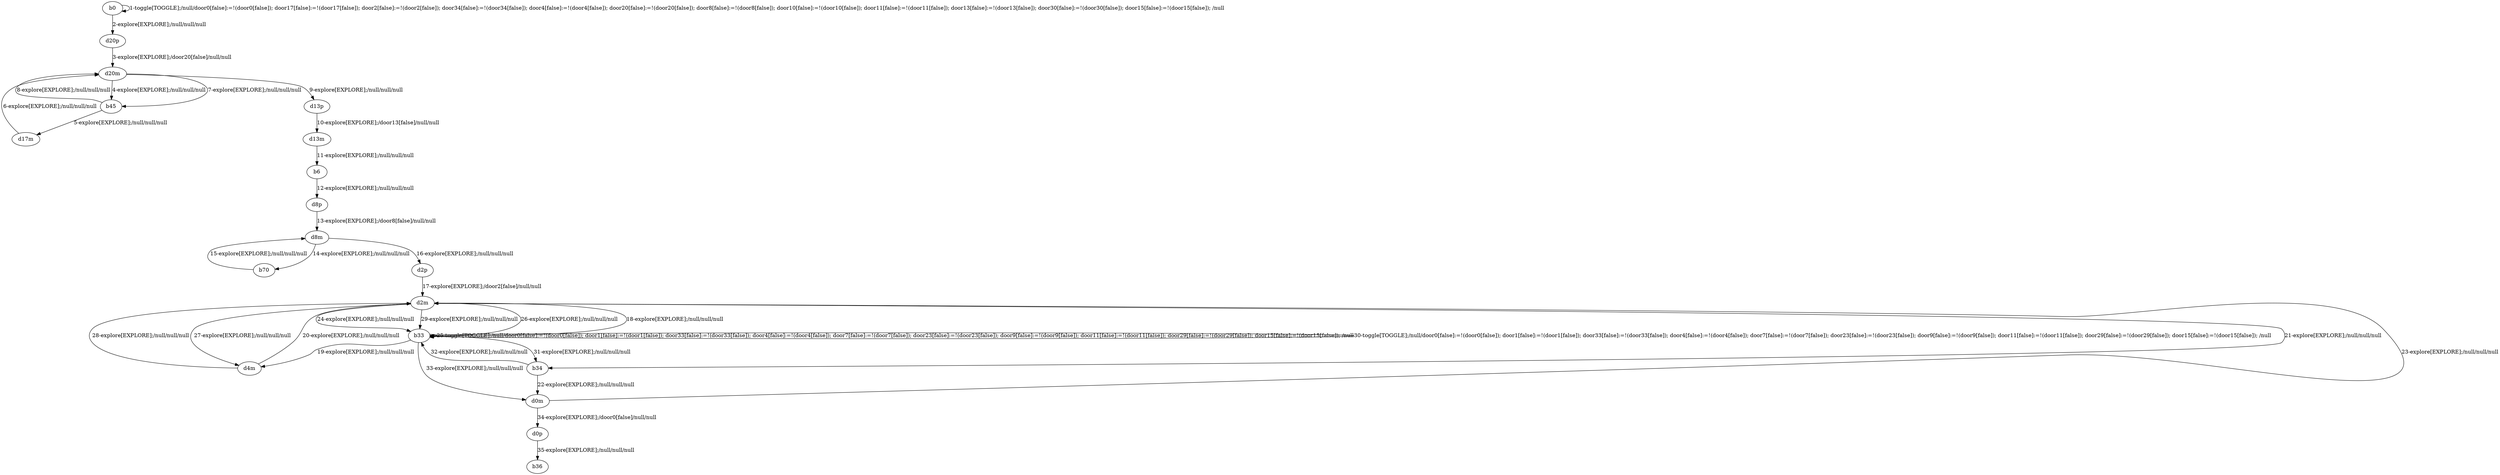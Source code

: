 # Total number of goals covered by this test: 1
# d0m --> d2m

digraph g {
"b0" -> "b0" [label = "1-toggle[TOGGLE];/null/door0[false]:=!(door0[false]); door17[false]:=!(door17[false]); door2[false]:=!(door2[false]); door34[false]:=!(door34[false]); door4[false]:=!(door4[false]); door20[false]:=!(door20[false]); door8[false]:=!(door8[false]); door10[false]:=!(door10[false]); door11[false]:=!(door11[false]); door13[false]:=!(door13[false]); door30[false]:=!(door30[false]); door15[false]:=!(door15[false]); /null"];
"b0" -> "d20p" [label = "2-explore[EXPLORE];/null/null/null"];
"d20p" -> "d20m" [label = "3-explore[EXPLORE];/door20[false]/null/null"];
"d20m" -> "b45" [label = "4-explore[EXPLORE];/null/null/null"];
"b45" -> "d17m" [label = "5-explore[EXPLORE];/null/null/null"];
"d17m" -> "d20m" [label = "6-explore[EXPLORE];/null/null/null"];
"d20m" -> "b45" [label = "7-explore[EXPLORE];/null/null/null"];
"b45" -> "d20m" [label = "8-explore[EXPLORE];/null/null/null"];
"d20m" -> "d13p" [label = "9-explore[EXPLORE];/null/null/null"];
"d13p" -> "d13m" [label = "10-explore[EXPLORE];/door13[false]/null/null"];
"d13m" -> "b6" [label = "11-explore[EXPLORE];/null/null/null"];
"b6" -> "d8p" [label = "12-explore[EXPLORE];/null/null/null"];
"d8p" -> "d8m" [label = "13-explore[EXPLORE];/door8[false]/null/null"];
"d8m" -> "b70" [label = "14-explore[EXPLORE];/null/null/null"];
"b70" -> "d8m" [label = "15-explore[EXPLORE];/null/null/null"];
"d8m" -> "d2p" [label = "16-explore[EXPLORE];/null/null/null"];
"d2p" -> "d2m" [label = "17-explore[EXPLORE];/door2[false]/null/null"];
"d2m" -> "b33" [label = "18-explore[EXPLORE];/null/null/null"];
"b33" -> "d4m" [label = "19-explore[EXPLORE];/null/null/null"];
"d4m" -> "d2m" [label = "20-explore[EXPLORE];/null/null/null"];
"d2m" -> "b34" [label = "21-explore[EXPLORE];/null/null/null"];
"b34" -> "d0m" [label = "22-explore[EXPLORE];/null/null/null"];
"d0m" -> "d2m" [label = "23-explore[EXPLORE];/null/null/null"];
"d2m" -> "b33" [label = "24-explore[EXPLORE];/null/null/null"];
"b33" -> "b33" [label = "25-toggle[TOGGLE];/null/door0[false]:=!(door0[false]); door1[false]:=!(door1[false]); door33[false]:=!(door33[false]); door4[false]:=!(door4[false]); door7[false]:=!(door7[false]); door23[false]:=!(door23[false]); door9[false]:=!(door9[false]); door11[false]:=!(door11[false]); door29[false]:=!(door29[false]); door15[false]:=!(door15[false]); /null"];
"b33" -> "d2m" [label = "26-explore[EXPLORE];/null/null/null"];
"d2m" -> "d4m" [label = "27-explore[EXPLORE];/null/null/null"];
"d4m" -> "d2m" [label = "28-explore[EXPLORE];/null/null/null"];
"d2m" -> "b33" [label = "29-explore[EXPLORE];/null/null/null"];
"b33" -> "b33" [label = "30-toggle[TOGGLE];/null/door0[false]:=!(door0[false]); door1[false]:=!(door1[false]); door33[false]:=!(door33[false]); door4[false]:=!(door4[false]); door7[false]:=!(door7[false]); door23[false]:=!(door23[false]); door9[false]:=!(door9[false]); door11[false]:=!(door11[false]); door29[false]:=!(door29[false]); door15[false]:=!(door15[false]); /null"];
"b33" -> "b34" [label = "31-explore[EXPLORE];/null/null/null"];
"b34" -> "b33" [label = "32-explore[EXPLORE];/null/null/null"];
"b33" -> "d0m" [label = "33-explore[EXPLORE];/null/null/null"];
"d0m" -> "d0p" [label = "34-explore[EXPLORE];/door0[false]/null/null"];
"d0p" -> "b36" [label = "35-explore[EXPLORE];/null/null/null"];
}